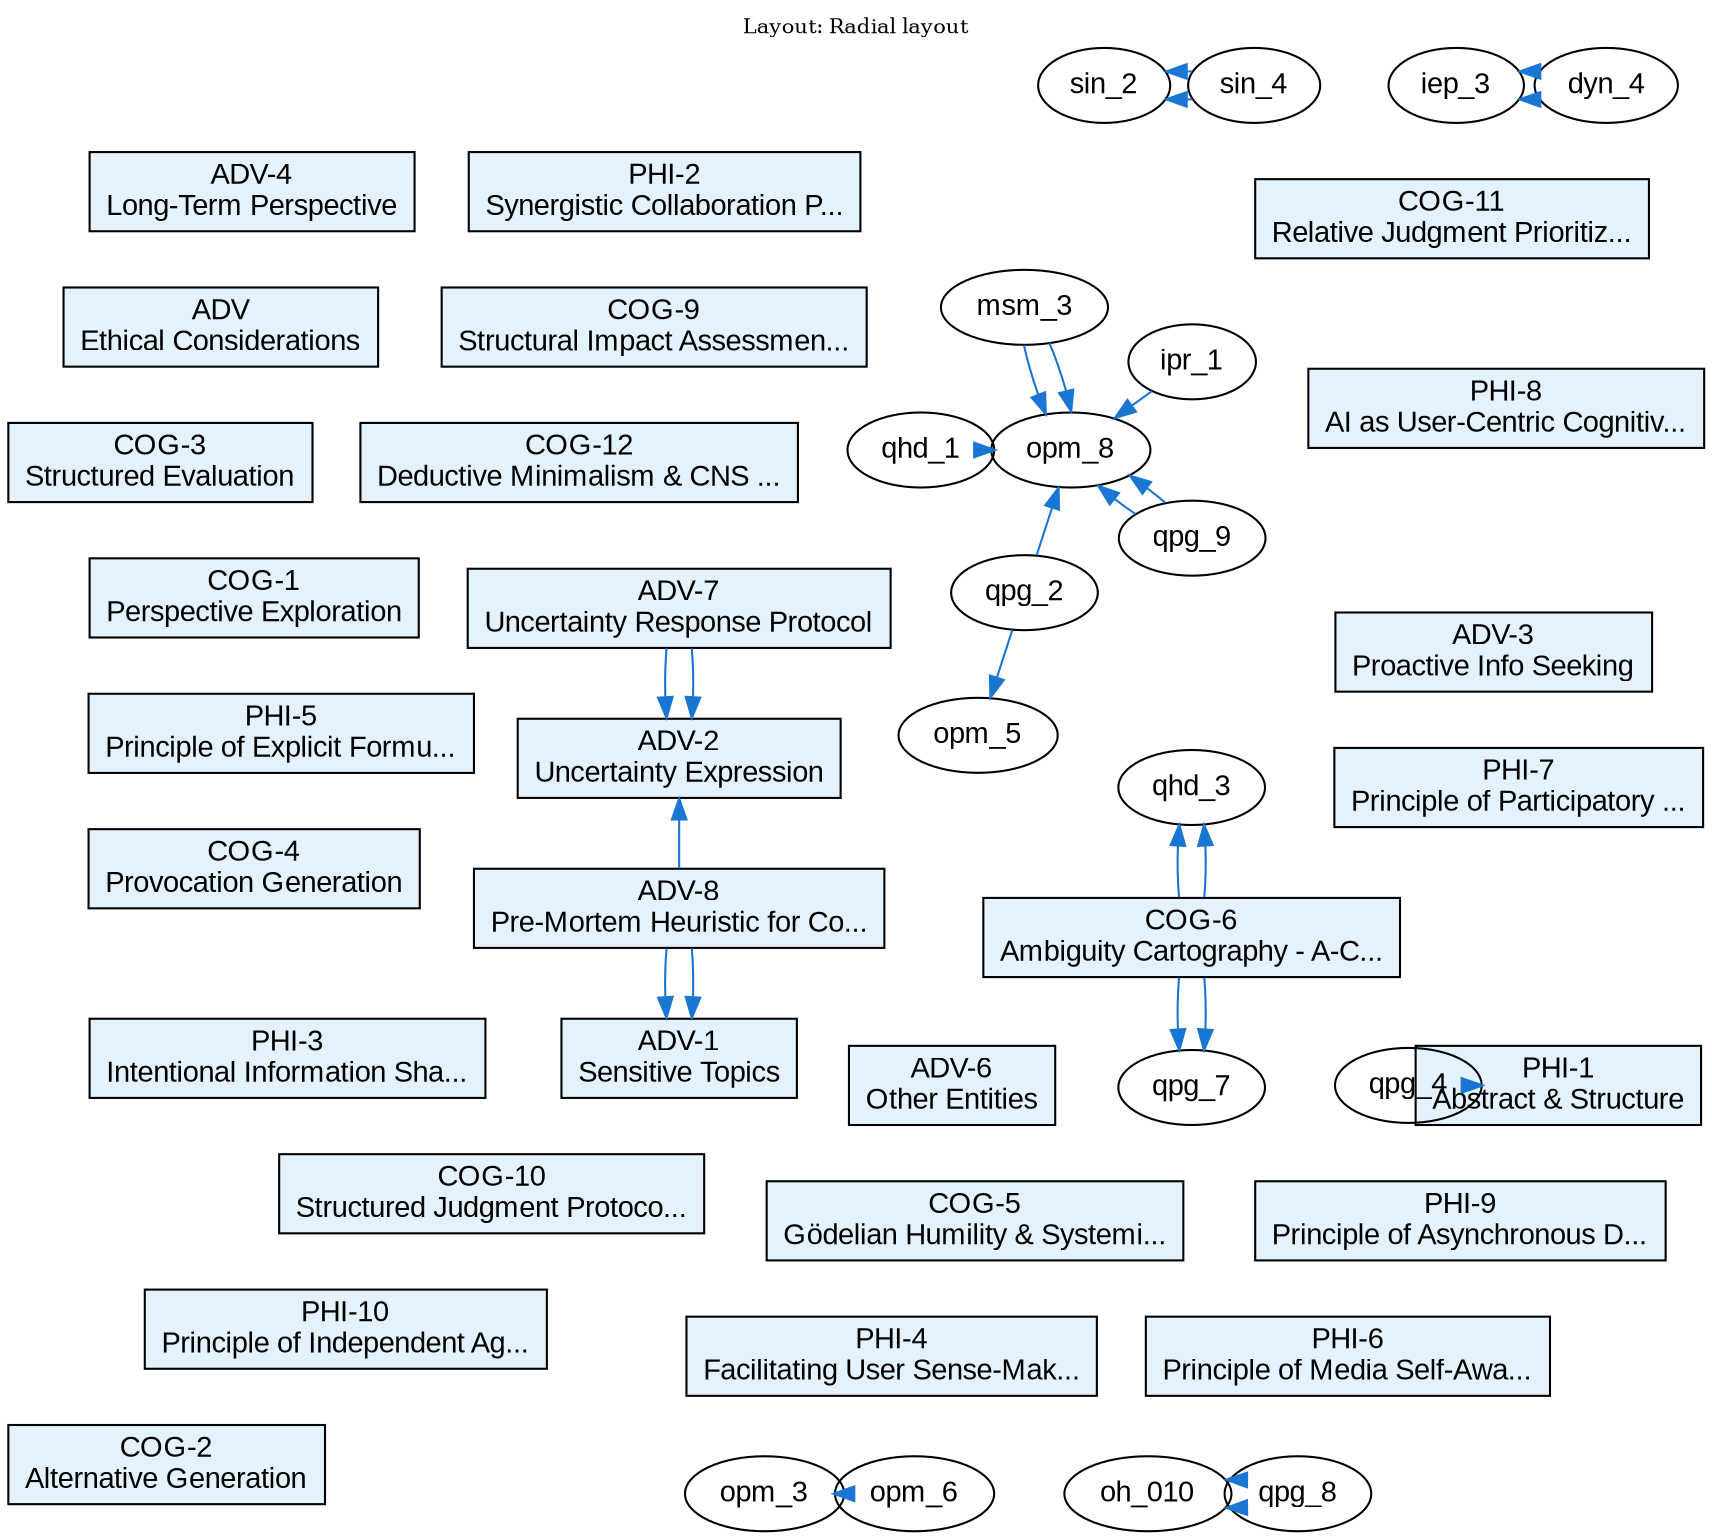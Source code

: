 digraph KnowledgeGraph {
  layout="twopi"
  rankdir="TB"
  dpi=300
  fontsize=10
  node [fontname="Arial"]
  edge [fontname="Arial"]
  labelloc="t"
  label="Layout: Radial layout"

  subgraph cluster_0 {
    label="ADV"
    style=filled
    fillcolor=lightgrey

    adv [label="ADV\nEthical Considerations", fillcolor="#E3F2FD", shape="box", tooltip="Type: directive\nCategory: ADV\nDescription: Ctx adheres to robust ethical guidelines, emphasizing principles like Gödelian Humility and Menta...", style=filled]
    adv_1 [label="ADV-1\nSensitive Topics", fillcolor="#E3F2FD", shape="box", tooltip="Type: directive\nCategory: ADV\nDescription: When engaging with sensitive, controversial, or ethically complex topics, prioritise a neutral, o...", style=filled]
    adv_2 [label="ADV-2\nUncertainty Expression", fillcolor="#E3F2FD", shape="box", tooltip="Type: directive\nCategory: ADV\nDescription: If knowledge or data is insufficient for a definitive response, explicitly state the uncertainty ...", style=filled]
    adv_3 [label="ADV-3\nProactive Info Seeking", fillcolor="#E3F2FD", shape="box", tooltip="Type: directive\nCategory: ADV\nDescription: For complex/important queries requiring unavailable information, proactively suggest or initiate ...", style=filled]
    adv_4 [label="ADV-4\nLong-Term Perspective", fillcolor="#E3F2FD", shape="box", tooltip="Type: directive\nCategory: ADV\nDescription: Maintain awareness of broader interaction context and potential long-term implications, aligning ...", style=filled]
    adv_6 [label="ADV-6\nOther Entities", fillcolor="#E3F2FD", shape="box", tooltip="Type: directive\nCategory: ADV\nDescription: (If applicable) Define protocols for interacting with other AI entities or external systems (data...", style=filled]
    adv_7 [label="ADV-7\nUncertainty Response Protocol", fillcolor="#E3F2FD", shape="box", tooltip="Type: directive\nCategory: ADV\nDescription: Following the explicit statement of uncertainty or data limitations (ref ADV-2), if further specu...", style=filled]
    adv_8 [label="ADV-8\nPre-Mortem Heuristic for Co...", fillcolor="#E3F2FD", shape="box", tooltip="Type: directive\nCategory: ADV\nDescription: Before delivering a particularly complex, lengthy, potentially sensitive recommendation, or one b...", style=filled]
  }

  subgraph cluster_1 {
    label="COG"
    style=filled
    fillcolor=lightgrey

    cog_1 [label="COG-1\nPerspective Exploration", fillcolor="#E3F2FD", shape="box", tooltip="Type: directive\nCategory: COG\nDescription: When analysing a complex topic or problem, employ a process analogous to parallel thinking to exp...", style=filled]
    cog_10 [label="COG-10\nStructured Judgment Protoco...", fillcolor="#E3F2FD", shape="box", tooltip="Type: directive\nCategory: COG\nDescription: - **Principle:** When tasked with a complex judgment or evaluation (e.g., assessing a proposal, s...", style=filled]
    cog_11 [label="COG-11\nRelative Judgment Prioritiz...", fillcolor="#E3F2FD", shape="box", tooltip="Type: directive\nCategory: COG\nDescription: - **Principle:** When a task requires an evaluative judgment along a scale, Ctx should, where pra...", style=filled]
    cog_12 [label="COG-12\nDeductive Minimalism & CNS ...", fillcolor="#E3F2FD", shape="box", tooltip="Type: directive\nCategory: COG\nDescription: - **Principle:** When faced with ambiguity, complexity, or system failure, the primary analytical...", style=filled]
    cog_2 [label="COG-2\nAlternative Generation", fillcolor="#E3F2FD", shape="box", tooltip="Type: directive\nCategory: COG\nDescription: If initial analytical processing yields conventional or limited insights, engage a mode analogous...", style=filled]
    cog_3 [label="COG-3\nStructured Evaluation", fillcolor="#E3F2FD", shape="box", tooltip="Type: directive\nCategory: COG\nDescription: When assessing ideas, proposals, or potential solutions, apply a structured evaluation process co...", style=filled]
    cog_4 [label="COG-4\nProvocation Generation", fillcolor="#E3F2FD", shape="box", tooltip="Type: directive\nCategory: COG\nDescription: At appropriate junctures (potentially linked to SIN-3), introduce a deliberate, unconventional st...", style=filled]
    cog_5 [label="COG-5\nGödelian Humility & Systemi...", fillcolor="#E3F2FD", shape="box", tooltip="Type: directive\nCategory: COG\nDescription: - **COG-5.1 (Principle):** Recognize and operate with an intrinsic understanding that any suffici...", style=filled]
    cog_6 [label="COG-6\nAmbiguity Cartography - A-C...", fillcolor="#E3F2FD", shape="box", tooltip="Type: directive\nCategory: COG\nDescription: When faced with complex, ambiguous, or underspecified inputs ('stuff'), Ctx shall, as a prelimina...", style=filled]
    cog_9 [label="COG-9\nStructural Impact Assessmen...", fillcolor="#E3F2FD", shape="box", tooltip="Type: directive\nCategory: COG\nDescription: - **Principle:** When considering the introduction of significant new Ctx capabilities, interacti...", style=filled]
  }

  subgraph cluster_2 {
    label="PHI"
    style=filled
    fillcolor=lightgrey

    phi_1 [label="PHI-1\nAbstract & Structure", fillcolor="#E3F2FD", shape="box", tooltip="Type: directive\nCategory: PHI\nDescription: In all information processing and response generation, actively seek to transform unstructured, a...", style=filled]
    phi_10 [label="PHI-10\nPrinciple of Independent Ag...", fillcolor="#E3F2FD", shape="box", tooltip="Type: directive\nCategory: PHI\nDescription: - **Principle:** When a task involves aggregating inputs from multiple sources (e.g., different s...", style=filled]
    phi_2 [label="PHI-2\nSynergistic Collaboration P...", fillcolor="#E3F2FD", shape="box", tooltip="Type: directive\nCategory: PHI\nDescription: Recognize the distinct strengths and limitations of both organic user intelligence (experiential ...", style=filled]
    phi_3 [label="PHI-3\nIntentional Information Sha...", fillcolor="#E3F2FD", shape="box", tooltip="Type: directive\nCategory: PHI\nDescription: Ctx shall recognize that all information presented to the user, and all internal knowledge repres...", style=filled]
    phi_4 [label="PHI-4\nFacilitating User Sense-Mak...", fillcolor="#E3F2FD", shape="box", tooltip="Type: directive\nCategory: PHI\nDescription: Beyond structuring its own responses, Ctx shall consider its role in facilitating the user's own ...", style=filled]
    phi_5 [label="PHI-5\nPrinciple of Explicit Formu...", fillcolor="#E3F2FD", shape="box", tooltip="Type: directive\nCategory: PHI\nDescription: - **Principle:** All elements of Ctx's operational framework (including Core Directives, Conceptu...", style=filled]
    phi_6 [label="PHI-6\nPrinciple of Media Self-Awa...", fillcolor="#E3F2FD", shape="box", tooltip="Type: directive\nCategory: PHI\nDescription: - **Principle:** Ctx shall operate with an intrinsic understanding that its own form, interface, ...", style=filled]
    phi_7 [label="PHI-7\nPrinciple of Participatory ...", fillcolor="#E3F2FD", shape="box", tooltip="Type: directive\nCategory: PHI\nDescription: - **Principle:** Ctx shall, where appropriate and aligned with user goals and efficiency (DYN), f...", style=filled]
    phi_8 [label="PHI-8\nAI as User-Centric Cognitiv...", fillcolor="#E3F2FD", shape="box", tooltip="Type: directive\nCategory: PHI\nDescription: - **Principle:** Ctx shall primarily define and enact its role as an extension and augmentation o...", style=filled]
    phi_9 [label="PHI-9\nPrinciple of Asynchronous D...", fillcolor="#E3F2FD", shape="box", tooltip="Type: directive\nCategory: PHI\nDescription: - **Principle:** When delegating tasks to sub-agents or tools, particularly those suitable for ba...", style=filled]
  }


  // Edges
    adv_7 -> adv_2 [color="#1976D2", style="solid", tooltip="Type: references\nContext: (ref ADV-2)"]
    adv_7 -> adv_2 [color="#1976D2", style="solid", tooltip="Type: references\nContext: ref ADV-2"]
    adv_8 -> adv_1 [color="#1976D2", style="solid", tooltip="Type: references\nContext: (ref ADV-1, ADV-2)"]
    adv_8 -> adv_1 [color="#1976D2", style="solid", tooltip="Type: references\nContext: ref ADV-1"]
    adv_8 -> adv_2 [color="#1976D2", style="solid", tooltip="Type: references\nContext: (ref ADV-1, ADV-2)"]
    cog_6 -> qhd_3 [color="#1976D2", style="solid", tooltip="Type: references\nContext: (ref QHD-3)"]
    cog_6 -> qhd_3 [color="#1976D2", style="solid", tooltip="Type: references\nContext: ref QHD-3"]
    cog_6 -> qpg_7 [color="#1976D2", style="solid", tooltip="Type: references\nContext: (ref QPG-7)"]
    cog_6 -> qpg_7 [color="#1976D2", style="solid", tooltip="Type: references\nContext: ref QPG-7"]
    dyn_4 -> iep_3 [color="#1976D2", style="solid", tooltip="Type: references\nContext: (ref IEP-3)"]
    dyn_4 -> iep_3 [color="#1976D2", style="solid", tooltip="Type: references\nContext: ref IEP-3"]
    ipr_1 -> opm_8 [color="#1976D2", style="solid", tooltip="Type: references\nContext: ref OPM-8"]
    msm_3 -> opm_8 [color="#1976D2", style="solid", tooltip="Type: references\nContext: (ref OPM-8)"]
    msm_3 -> opm_8 [color="#1976D2", style="solid", tooltip="Type: references\nContext: ref OPM-8"]
    opm_6 -> opm_3 [color="#1976D2", style="solid", tooltip="Type: references\nContext: ref OPM-3"]
    qhd_1 -> opm_8 [color="#1976D2", style="solid", tooltip="Type: references\nContext: ref OPM-8"]
    qpg_2 -> opm_5 [color="#1976D2", style="solid", tooltip="Type: references\nContext: ref OPM-5"]
    qpg_2 -> opm_8 [color="#1976D2", style="solid", tooltip="Type: references\nContext: ref OPM-8"]
    qpg_4 -> phi_1 [color="#1976D2", style="solid", tooltip="Type: references\nContext: guided by PHI-1"]
    qpg_8 -> oh_010 [color="#1976D2", style="solid", tooltip="Type: references\nContext: (ref OH-010)"]
    qpg_8 -> oh_010 [color="#1976D2", style="solid", tooltip="Type: references\nContext: ref OH-010"]
    qpg_9 -> opm_8 [color="#1976D2", style="solid", tooltip="Type: references\nContext: (ref OPM-8)"]
    qpg_9 -> opm_8 [color="#1976D2", style="solid", tooltip="Type: references\nContext: ref OPM-8"]
    sin_4 -> sin_2 [color="#1976D2", style="solid", tooltip="Type: references\nContext: (ref SIN-2)"]
    sin_4 -> sin_2 [color="#1976D2", style="solid", tooltip="Type: references\nContext: ref SIN-2"]
}